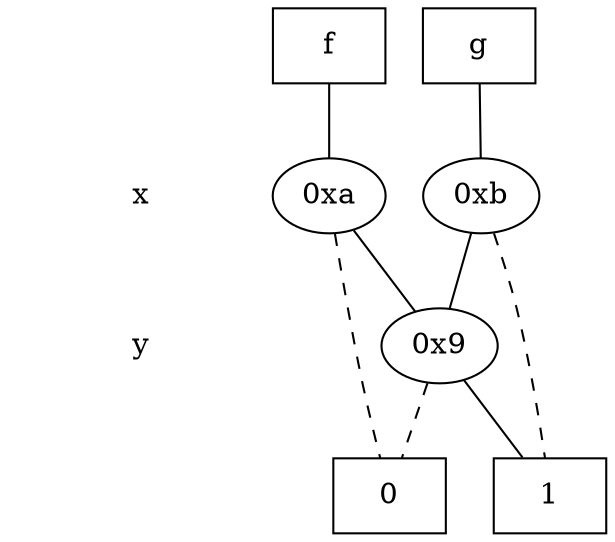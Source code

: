 digraph "DD" {
size = "7.5,10"
center = true;
edge [dir = none];
{ node [shape = plaintext];
  edge [style = invis];
  "CONST NODES" [style = invis];
" x " -> " y " -> "CONST NODES"; 
}
{ rank = same; node [shape = box]; edge [style = invis];
"  f  " -> "  g  "; }
{ rank = same; " x ";
"0xb";
"0xa";
}
{ rank = same; " y ";
"0x9";
}
{ rank = same; "CONST NODES";
{ node [shape = box]; "0x2";
"0x1";
}
}
"  f  " -> "0xa" [style = solid];
"  g  " -> "0xb" [style = solid];
"0xb" -> "0x9";
"0xb" -> "0x1" [style = dashed];
"0xa" -> "0x9";
"0xa" -> "0x2" [style = dashed];
"0x9" -> "0x1";
"0x9" -> "0x2" [style = dashed];
"0x2" [label = "0"];
"0x1" [label = "1"];
}

